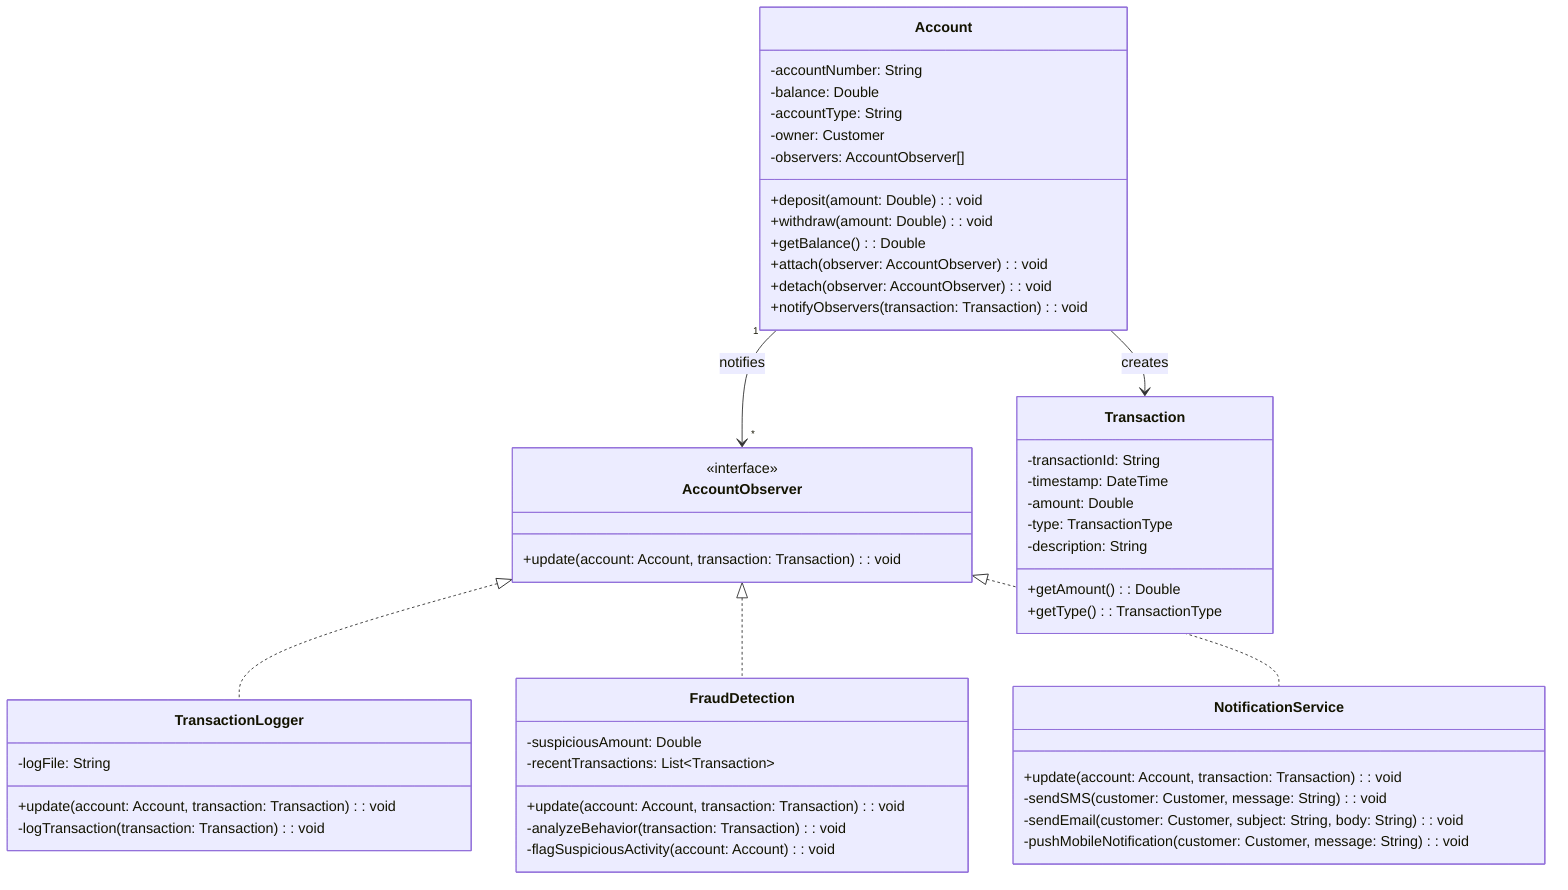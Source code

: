 classDiagram
    class Account {
        -accountNumber: String
        -balance: Double
        -accountType: String
        -owner: Customer
        -observers: AccountObserver[]
        +deposit(amount: Double): void
        +withdraw(amount: Double): void
        +getBalance(): Double
        +attach(observer: AccountObserver): void
        +detach(observer: AccountObserver): void
        +notifyObservers(transaction: Transaction): void
    }
    
    class AccountObserver {
        <<interface>>
        +update(account: Account, transaction: Transaction): void
    }
    
    class TransactionLogger {
        -logFile: String
        +update(account: Account, transaction: Transaction): void
        -logTransaction(transaction: Transaction): void
    }
    
    class FraudDetection {
        -suspiciousAmount: Double
        -recentTransactions: List~Transaction~
        +update(account: Account, transaction: Transaction): void
        -analyzeBehavior(transaction: Transaction): void
        -flagSuspiciousActivity(account: Account): void
    }
    
    class NotificationService {
        +update(account: Account, transaction: Transaction): void
        -sendSMS(customer: Customer, message: String): void
        -sendEmail(customer: Customer, subject: String, body: String): void
        -pushMobileNotification(customer: Customer, message: String): void
    }
    
    class Transaction {
        -transactionId: String
        -timestamp: DateTime
        -amount: Double
        -type: TransactionType
        -description: String
        +getAmount(): Double
        +getType(): TransactionType
    }
    
    AccountObserver <|.. TransactionLogger
    AccountObserver <|.. FraudDetection
    AccountObserver <|.. NotificationService
    Account "1" --> "*" AccountObserver : notifies
    Account --> Transaction : creates